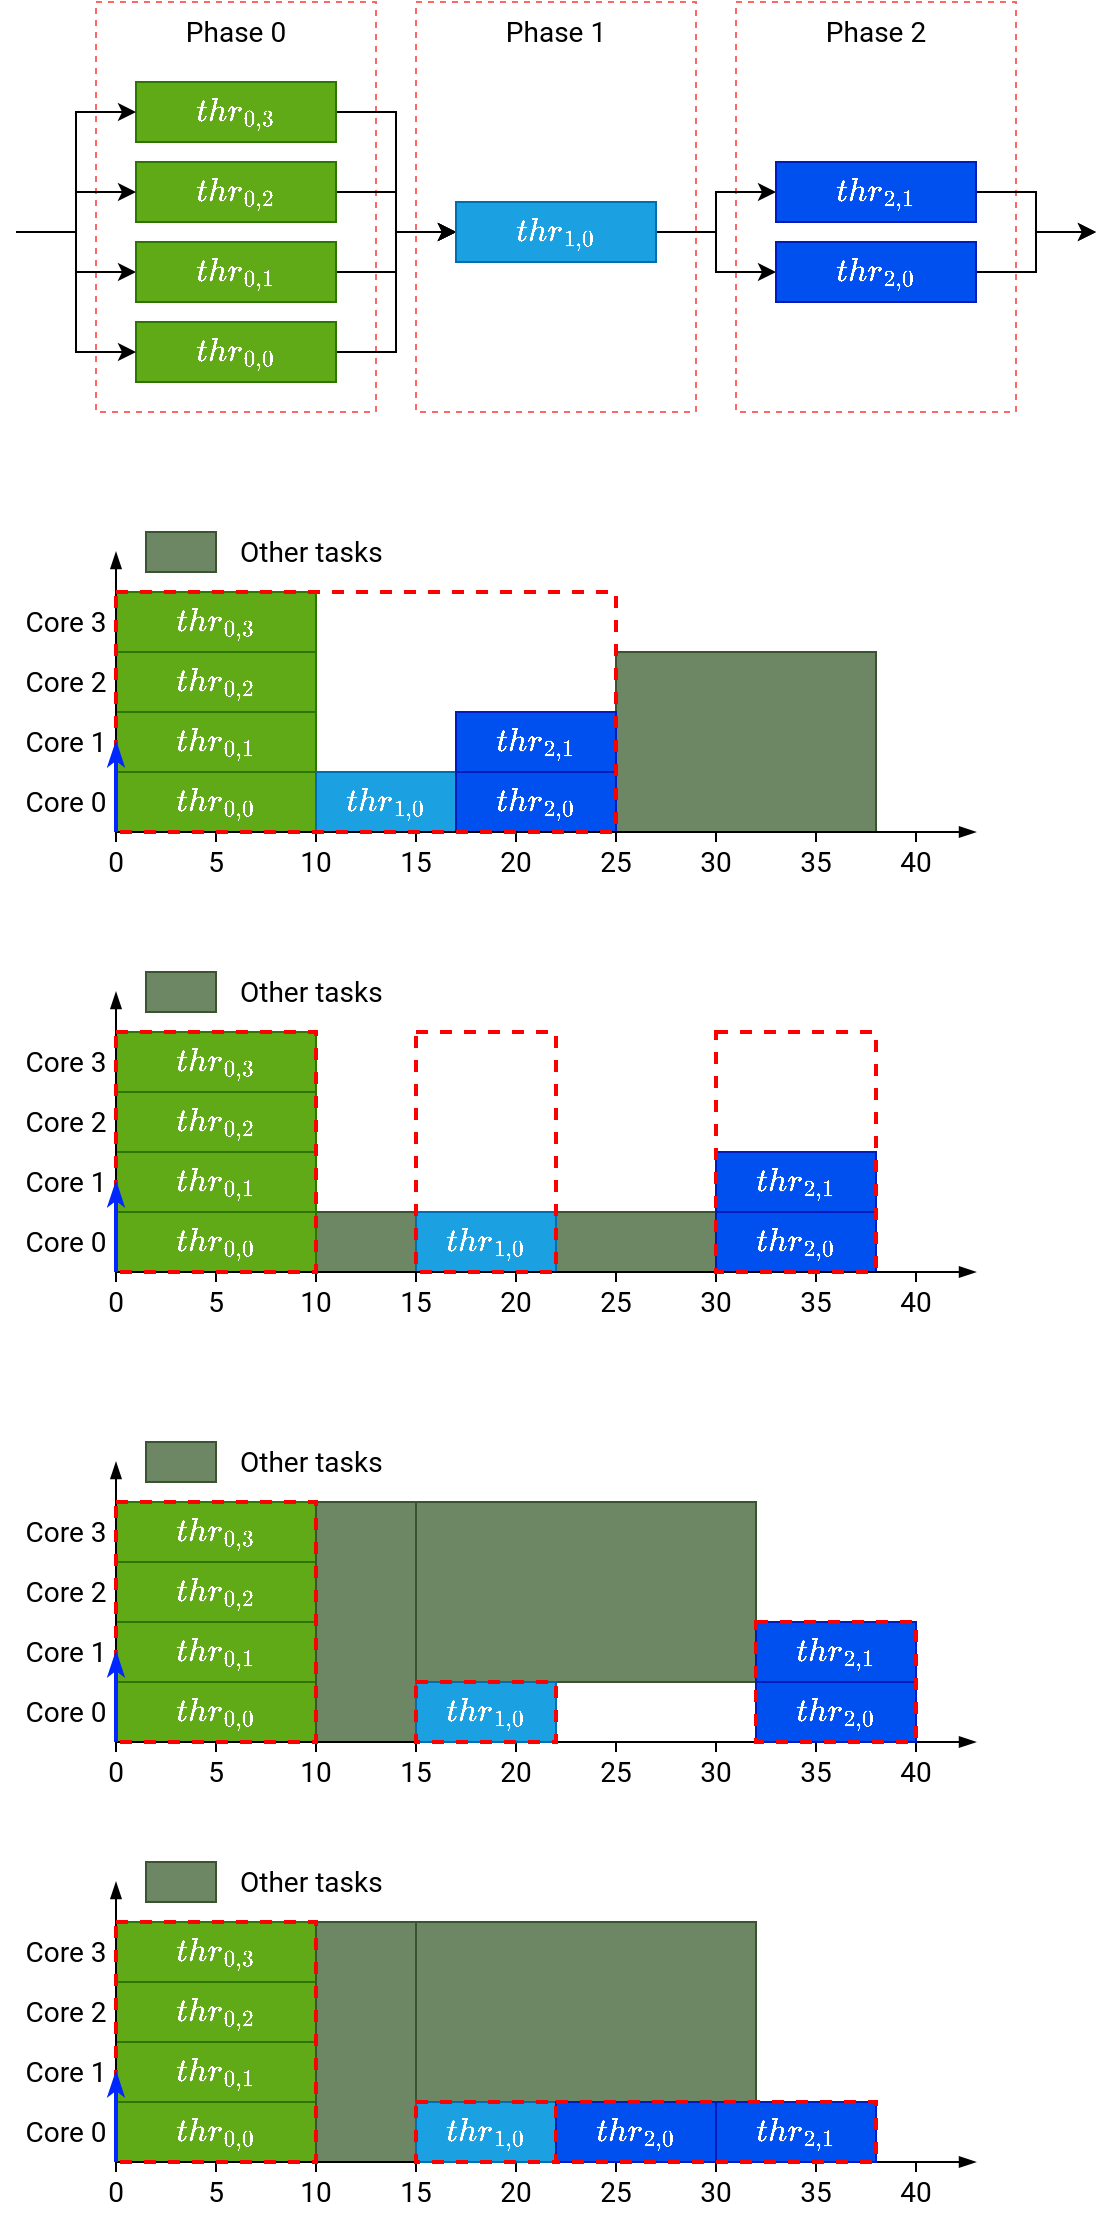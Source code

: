 <mxfile version="13.0.3" type="device"><diagram id="xW1HjvJvRXogK2bOHWA1" name="Page-1"><mxGraphModel dx="395" dy="228" grid="1" gridSize="5" guides="1" tooltips="1" connect="1" arrows="1" fold="1" page="1" pageScale="1" pageWidth="827" pageHeight="1169" math="1" shadow="0" extFonts="Roboto^https://fonts.googleapis.com/css?family=Roboto"><root><mxCell id="0"/><mxCell id="1" parent="0"/><mxCell id="4B5rlahe7iJ9P_du-b9j-12" value="&lt;span style=&quot;font-size: 14px&quot;&gt;$$thr_{0,3}$$&lt;/span&gt;" style="rounded=0;whiteSpace=wrap;html=1;align=center;fillColor=#60a917;strokeColor=#2D7600;fontColor=#ffffff;fontFamily=Roboto;" vertex="1" parent="1"><mxGeometry x="155" y="975" width="100" height="30" as="geometry"/></mxCell><mxCell id="4B5rlahe7iJ9P_du-b9j-13" value="&lt;span style=&quot;font-size: 14px&quot;&gt;$$thr_{0,2}$$&lt;/span&gt;" style="rounded=0;whiteSpace=wrap;html=1;align=center;fillColor=#60a917;strokeColor=#2D7600;fontColor=#ffffff;fontFamily=Roboto;" vertex="1" parent="1"><mxGeometry x="155" y="1005" width="100" height="30" as="geometry"/></mxCell><mxCell id="4B5rlahe7iJ9P_du-b9j-14" value="&lt;span style=&quot;font-size: 14px&quot;&gt;$$thr_{0,1}$$&lt;/span&gt;" style="rounded=0;whiteSpace=wrap;html=1;align=center;fillColor=#60a917;strokeColor=#2D7600;fontColor=#ffffff;fontFamily=Roboto;" vertex="1" parent="1"><mxGeometry x="155" y="1035" width="100" height="30" as="geometry"/></mxCell><mxCell id="4B5rlahe7iJ9P_du-b9j-15" value="&lt;span style=&quot;font-size: 14px&quot;&gt;$$thr_{0,0}$$&lt;/span&gt;" style="rounded=0;whiteSpace=wrap;html=1;align=center;fillColor=#60a917;strokeColor=#2D7600;fontColor=#ffffff;fontFamily=Roboto;" vertex="1" parent="1"><mxGeometry x="155" y="1065" width="100" height="30" as="geometry"/></mxCell><mxCell id="4B5rlahe7iJ9P_du-b9j-6" value="&lt;span style=&quot;font-size: 14px&quot;&gt;$$thr_{0,0}$$&lt;/span&gt;" style="rounded=0;whiteSpace=wrap;html=1;align=center;fillColor=#60a917;strokeColor=#2D7600;fontColor=#ffffff;fontFamily=Roboto;" vertex="1" parent="1"><mxGeometry x="155" y="855" width="100" height="30" as="geometry"/></mxCell><mxCell id="4B5rlahe7iJ9P_du-b9j-7" value="&lt;span style=&quot;font-size: 14px&quot;&gt;$$thr_{0,1}$$&lt;/span&gt;" style="rounded=0;whiteSpace=wrap;html=1;align=center;fillColor=#60a917;strokeColor=#2D7600;fontColor=#ffffff;fontFamily=Roboto;" vertex="1" parent="1"><mxGeometry x="155" y="825" width="100" height="30" as="geometry"/></mxCell><mxCell id="4B5rlahe7iJ9P_du-b9j-8" value="&lt;span style=&quot;font-size: 14px&quot;&gt;$$thr_{0,2}$$&lt;/span&gt;" style="rounded=0;whiteSpace=wrap;html=1;align=center;fillColor=#60a917;strokeColor=#2D7600;fontColor=#ffffff;fontFamily=Roboto;" vertex="1" parent="1"><mxGeometry x="155" y="795" width="100" height="30" as="geometry"/></mxCell><mxCell id="4B5rlahe7iJ9P_du-b9j-9" value="&lt;span style=&quot;font-size: 14px&quot;&gt;$$thr_{0,3}$$&lt;/span&gt;" style="rounded=0;whiteSpace=wrap;html=1;align=center;fillColor=#60a917;strokeColor=#2D7600;fontColor=#ffffff;fontFamily=Roboto;" vertex="1" parent="1"><mxGeometry x="155" y="765" width="100" height="30" as="geometry"/></mxCell><mxCell id="m0qqbwwtuwKl5_YdVci3-2" value="" style="rounded=0;whiteSpace=wrap;html=1;align=center;fillColor=#6d8764;strokeColor=#3A5431;fontColor=#ffffff;fontFamily=Roboto;" parent="1" vertex="1"><mxGeometry x="305" y="975" width="170" height="90" as="geometry"/></mxCell><mxCell id="m0qqbwwtuwKl5_YdVci3-1" value="" style="rounded=0;whiteSpace=wrap;html=1;align=center;fillColor=#6d8764;strokeColor=#3A5431;fontColor=#ffffff;fontFamily=Roboto;" parent="1" vertex="1"><mxGeometry x="255" y="975" width="50" height="120" as="geometry"/></mxCell><mxCell id="kMdJhStKraSXt04Y12Ft-99" value="" style="rounded=0;whiteSpace=wrap;html=1;align=center;fillColor=#6d8764;strokeColor=#3A5431;fontColor=#ffffff;fontFamily=Roboto;" parent="1" vertex="1"><mxGeometry x="305" y="765" width="170" height="90" as="geometry"/></mxCell><mxCell id="kMdJhStKraSXt04Y12Ft-93" value="" style="rounded=0;whiteSpace=wrap;html=1;align=center;fillColor=#6d8764;strokeColor=#3A5431;fontColor=#ffffff;fontFamily=Roboto;" parent="1" vertex="1"><mxGeometry x="405" y="340" width="130" height="90" as="geometry"/></mxCell><mxCell id="7jsa1MZPSzjT0Qlmyjnx-44" value="" style="rounded=0;whiteSpace=wrap;html=1;align=center;fillColor=#6d8764;strokeColor=#3A5431;fontColor=#ffffff;fontFamily=Roboto;" parent="1" vertex="1"><mxGeometry x="255" y="620" width="50" height="30" as="geometry"/></mxCell><mxCell id="7jsa1MZPSzjT0Qlmyjnx-51" value="" style="rounded=0;whiteSpace=wrap;html=1;align=center;fillColor=#6d8764;strokeColor=#3A5431;fontColor=#ffffff;fontFamily=Roboto;" parent="1" vertex="1"><mxGeometry x="375" y="620" width="80" height="30" as="geometry"/></mxCell><mxCell id="7jsa1MZPSzjT0Qlmyjnx-36" value="&lt;span style=&quot;font-size: 14px&quot;&gt;$$thr_{0,2}$$&lt;/span&gt;" style="rounded=0;whiteSpace=wrap;html=1;align=center;fillColor=#60a917;strokeColor=#2D7600;fontColor=#ffffff;fontFamily=Roboto;" parent="1" vertex="1"><mxGeometry x="155" y="560" width="100" height="30" as="geometry"/></mxCell><mxCell id="7jsa1MZPSzjT0Qlmyjnx-37" value="&lt;span style=&quot;font-size: 14px&quot;&gt;$$thr_{0,3}$$&lt;/span&gt;" style="rounded=0;whiteSpace=wrap;html=1;align=center;fillColor=#60a917;strokeColor=#2D7600;fontColor=#ffffff;fontFamily=Roboto;" parent="1" vertex="1"><mxGeometry x="155" y="530" width="100" height="30" as="geometry"/></mxCell><mxCell id="7jsa1MZPSzjT0Qlmyjnx-35" value="" style="rounded=0;whiteSpace=wrap;html=1;fontColor=#FFFFFF;fillColor=none;dashed=1;strokeColor=#FF6666;fontFamily=Roboto;" parent="1" vertex="1"><mxGeometry x="465" y="15" width="140" height="205" as="geometry"/></mxCell><mxCell id="7jsa1MZPSzjT0Qlmyjnx-34" value="" style="rounded=0;whiteSpace=wrap;html=1;fontColor=#FFFFFF;fillColor=none;dashed=1;strokeColor=#FF6666;fontFamily=Roboto;" parent="1" vertex="1"><mxGeometry x="305" y="15" width="140" height="205" as="geometry"/></mxCell><mxCell id="7jsa1MZPSzjT0Qlmyjnx-33" value="" style="rounded=0;whiteSpace=wrap;html=1;fontColor=#FFFFFF;fillColor=none;dashed=1;strokeColor=#FF6666;fontFamily=Roboto;" parent="1" vertex="1"><mxGeometry x="145" y="15" width="140" height="205" as="geometry"/></mxCell><mxCell id="H2lRXq-8TjMZ1R84Y-Bk-118" value="&lt;span style=&quot;font-size: 14px&quot;&gt;$$thr_{0,1}$$&lt;/span&gt;" style="rounded=0;whiteSpace=wrap;html=1;align=center;fillColor=#60a917;strokeColor=#2D7600;fontColor=#ffffff;fontFamily=Roboto;" parent="1" vertex="1"><mxGeometry x="155" y="590" width="100" height="30" as="geometry"/></mxCell><mxCell id="H2lRXq-8TjMZ1R84Y-Bk-121" value="&lt;span style=&quot;font-size: 14px&quot;&gt;$$thr_{0,0}$$&lt;/span&gt;" style="rounded=0;whiteSpace=wrap;html=1;align=center;fillColor=#60a917;strokeColor=#2D7600;fontColor=#ffffff;fontFamily=Roboto;" parent="1" vertex="1"><mxGeometry x="155" y="620" width="100" height="30" as="geometry"/></mxCell><mxCell id="H2lRXq-8TjMZ1R84Y-Bk-123" value="" style="endArrow=blockThin;html=1;strokeColor=#000000;endFill=1;exitX=0.5;exitY=0;exitDx=0;exitDy=0;fontFamily=Roboto;" parent="1" source="H2lRXq-8TjMZ1R84Y-Bk-124" edge="1"><mxGeometry width="50" height="50" relative="1" as="geometry"><mxPoint x="155" y="620" as="sourcePoint"/><mxPoint x="155" y="510" as="targetPoint"/></mxGeometry></mxCell><mxCell id="H2lRXq-8TjMZ1R84Y-Bk-124" value="&lt;div style=&quot;font-size: 14px;&quot;&gt;0&lt;/div&gt;" style="text;html=1;strokeColor=none;fillColor=none;align=center;verticalAlign=middle;whiteSpace=wrap;rounded=0;fontSize=14;fontFamily=Roboto;" parent="1" vertex="1"><mxGeometry x="145" y="655" width="20" height="20" as="geometry"/></mxCell><mxCell id="H2lRXq-8TjMZ1R84Y-Bk-125" value="5" style="text;html=1;strokeColor=none;fillColor=none;align=center;verticalAlign=middle;whiteSpace=wrap;rounded=0;fontSize=14;fontFamily=Roboto;" parent="1" vertex="1"><mxGeometry x="195" y="655" width="20" height="20" as="geometry"/></mxCell><mxCell id="H2lRXq-8TjMZ1R84Y-Bk-126" value="10" style="text;html=1;strokeColor=none;fillColor=none;align=center;verticalAlign=middle;whiteSpace=wrap;rounded=0;fontSize=14;fontFamily=Roboto;" parent="1" vertex="1"><mxGeometry x="245" y="655" width="20" height="20" as="geometry"/></mxCell><mxCell id="H2lRXq-8TjMZ1R84Y-Bk-127" value="15" style="text;html=1;strokeColor=none;fillColor=none;align=center;verticalAlign=middle;whiteSpace=wrap;rounded=0;fontSize=14;fontFamily=Roboto;" parent="1" vertex="1"><mxGeometry x="295" y="655" width="20" height="20" as="geometry"/></mxCell><mxCell id="H2lRXq-8TjMZ1R84Y-Bk-128" value="20" style="text;html=1;strokeColor=none;fillColor=none;align=center;verticalAlign=middle;whiteSpace=wrap;rounded=0;fontSize=14;fontFamily=Roboto;" parent="1" vertex="1"><mxGeometry x="345" y="655" width="20" height="20" as="geometry"/></mxCell><mxCell id="H2lRXq-8TjMZ1R84Y-Bk-130" value="Core 0" style="text;html=1;strokeColor=none;fillColor=none;align=center;verticalAlign=middle;whiteSpace=wrap;rounded=0;fontSize=14;fontColor=#000000;fontFamily=Roboto;" parent="1" vertex="1"><mxGeometry x="105" y="625" width="50" height="20" as="geometry"/></mxCell><mxCell id="H2lRXq-8TjMZ1R84Y-Bk-131" value="Core 1" style="text;html=1;strokeColor=none;fillColor=none;align=center;verticalAlign=middle;whiteSpace=wrap;rounded=0;fontSize=14;fontColor=#000000;fontFamily=Roboto;" parent="1" vertex="1"><mxGeometry x="105" y="595" width="50" height="20" as="geometry"/></mxCell><mxCell id="H2lRXq-8TjMZ1R84Y-Bk-134" value="" style="endArrow=none;html=1;fontFamily=Roboto;" parent="1" source="H2lRXq-8TjMZ1R84Y-Bk-135" edge="1"><mxGeometry width="50" height="50" relative="1" as="geometry"><mxPoint x="405" y="680" as="sourcePoint"/><mxPoint x="405" y="650" as="targetPoint"/></mxGeometry></mxCell><mxCell id="H2lRXq-8TjMZ1R84Y-Bk-135" value="25" style="text;html=1;strokeColor=none;fillColor=none;align=center;verticalAlign=middle;whiteSpace=wrap;rounded=0;fontSize=14;fontFamily=Roboto;" parent="1" vertex="1"><mxGeometry x="395" y="655" width="20" height="20" as="geometry"/></mxCell><mxCell id="H2lRXq-8TjMZ1R84Y-Bk-136" value="" style="endArrow=none;html=1;exitX=0.5;exitY=0;exitDx=0;exitDy=0;fontFamily=Roboto;" parent="1" source="H2lRXq-8TjMZ1R84Y-Bk-135" edge="1"><mxGeometry width="50" height="50" relative="1" as="geometry"><mxPoint x="405" y="680" as="sourcePoint"/><mxPoint x="405" y="650" as="targetPoint"/></mxGeometry></mxCell><mxCell id="H2lRXq-8TjMZ1R84Y-Bk-137" value="" style="endArrow=none;html=1;exitX=0.5;exitY=0;exitDx=0;exitDy=0;fontFamily=Roboto;" parent="1" source="H2lRXq-8TjMZ1R84Y-Bk-128" edge="1"><mxGeometry width="50" height="50" relative="1" as="geometry"><mxPoint x="410" y="660" as="sourcePoint"/><mxPoint x="355" y="650" as="targetPoint"/></mxGeometry></mxCell><mxCell id="H2lRXq-8TjMZ1R84Y-Bk-138" value="" style="endArrow=none;html=1;exitX=0.5;exitY=0;exitDx=0;exitDy=0;fontFamily=Roboto;" parent="1" source="H2lRXq-8TjMZ1R84Y-Bk-127" edge="1"><mxGeometry width="50" height="50" relative="1" as="geometry"><mxPoint x="415" y="665" as="sourcePoint"/><mxPoint x="305.0" y="650" as="targetPoint"/></mxGeometry></mxCell><mxCell id="H2lRXq-8TjMZ1R84Y-Bk-139" value="" style="endArrow=none;html=1;exitX=0.5;exitY=0;exitDx=0;exitDy=0;fontFamily=Roboto;" parent="1" source="H2lRXq-8TjMZ1R84Y-Bk-126" edge="1"><mxGeometry width="50" height="50" relative="1" as="geometry"><mxPoint x="310" y="660" as="sourcePoint"/><mxPoint x="255" y="650" as="targetPoint"/></mxGeometry></mxCell><mxCell id="H2lRXq-8TjMZ1R84Y-Bk-140" value="" style="endArrow=none;html=1;exitX=0.5;exitY=0;exitDx=0;exitDy=0;fontFamily=Roboto;" parent="1" source="H2lRXq-8TjMZ1R84Y-Bk-125" edge="1"><mxGeometry width="50" height="50" relative="1" as="geometry"><mxPoint x="315" y="665" as="sourcePoint"/><mxPoint x="205" y="650" as="targetPoint"/></mxGeometry></mxCell><mxCell id="H2lRXq-8TjMZ1R84Y-Bk-149" value="" style="endArrow=none;html=1;fontFamily=Roboto;" parent="1" source="H2lRXq-8TjMZ1R84Y-Bk-150" edge="1"><mxGeometry width="50" height="50" relative="1" as="geometry"><mxPoint x="455" y="680" as="sourcePoint"/><mxPoint x="455" y="650" as="targetPoint"/></mxGeometry></mxCell><mxCell id="H2lRXq-8TjMZ1R84Y-Bk-150" value="30" style="text;html=1;strokeColor=none;fillColor=none;align=center;verticalAlign=middle;whiteSpace=wrap;rounded=0;fontSize=14;fontFamily=Roboto;" parent="1" vertex="1"><mxGeometry x="445" y="655" width="20" height="20" as="geometry"/></mxCell><mxCell id="qFGKZNAYmPmx-F1GtHhx-10" value="" style="rounded=0;whiteSpace=wrap;html=1;align=center;fillColor=#6d8764;strokeColor=#3A5431;fontColor=#ffffff;fontFamily=Roboto;" parent="1" vertex="1"><mxGeometry x="170" y="500" width="35" height="20" as="geometry"/></mxCell><mxCell id="qFGKZNAYmPmx-F1GtHhx-11" value="Other tasks" style="text;html=1;strokeColor=none;fillColor=none;align=left;verticalAlign=middle;whiteSpace=wrap;rounded=0;fontSize=14;fontColor=#000000;fontFamily=Roboto;" parent="1" vertex="1"><mxGeometry x="215" y="500" width="80" height="20" as="geometry"/></mxCell><mxCell id="7jsa1MZPSzjT0Qlmyjnx-11" style="edgeStyle=orthogonalEdgeStyle;rounded=0;orthogonalLoop=1;jettySize=auto;html=1;exitX=1;exitY=0.5;exitDx=0;exitDy=0;entryX=0;entryY=0.5;entryDx=0;entryDy=0;fontFamily=Roboto;" parent="1" source="7jsa1MZPSzjT0Qlmyjnx-1" target="7jsa1MZPSzjT0Qlmyjnx-5" edge="1"><mxGeometry relative="1" as="geometry"/></mxCell><mxCell id="7jsa1MZPSzjT0Qlmyjnx-1" value="&lt;span style=&quot;font-size: 14px&quot;&gt;$$thr_{0,3}$$&lt;/span&gt;" style="rounded=0;whiteSpace=wrap;html=1;align=center;fillColor=#60a917;strokeColor=#2D7600;fontColor=#ffffff;fontFamily=Roboto;" parent="1" vertex="1"><mxGeometry x="165" y="55" width="100" height="30" as="geometry"/></mxCell><mxCell id="7jsa1MZPSzjT0Qlmyjnx-8" style="edgeStyle=orthogonalEdgeStyle;rounded=0;orthogonalLoop=1;jettySize=auto;html=1;exitX=1;exitY=0.5;exitDx=0;exitDy=0;fontFamily=Roboto;" parent="1" source="7jsa1MZPSzjT0Qlmyjnx-2" target="7jsa1MZPSzjT0Qlmyjnx-5" edge="1"><mxGeometry relative="1" as="geometry"/></mxCell><mxCell id="7jsa1MZPSzjT0Qlmyjnx-2" value="&lt;span style=&quot;font-size: 14px&quot;&gt;$$thr_{0,2}$$&lt;/span&gt;" style="rounded=0;whiteSpace=wrap;html=1;align=center;fillColor=#60a917;strokeColor=#2D7600;fontColor=#ffffff;fontFamily=Roboto;" parent="1" vertex="1"><mxGeometry x="165" y="95" width="100" height="30" as="geometry"/></mxCell><mxCell id="7jsa1MZPSzjT0Qlmyjnx-9" style="edgeStyle=orthogonalEdgeStyle;rounded=0;orthogonalLoop=1;jettySize=auto;html=1;exitX=1;exitY=0.5;exitDx=0;exitDy=0;entryX=0;entryY=0.5;entryDx=0;entryDy=0;fontFamily=Roboto;" parent="1" source="7jsa1MZPSzjT0Qlmyjnx-3" target="7jsa1MZPSzjT0Qlmyjnx-5" edge="1"><mxGeometry relative="1" as="geometry"/></mxCell><mxCell id="7jsa1MZPSzjT0Qlmyjnx-17" style="edgeStyle=orthogonalEdgeStyle;rounded=0;orthogonalLoop=1;jettySize=auto;html=1;exitX=0;exitY=0.5;exitDx=0;exitDy=0;startArrow=classic;startFill=1;endArrow=none;endFill=0;fontFamily=Roboto;" parent="1" source="7jsa1MZPSzjT0Qlmyjnx-3" edge="1"><mxGeometry relative="1" as="geometry"><mxPoint x="105" y="130" as="targetPoint"/><Array as="points"><mxPoint x="135" y="150"/><mxPoint x="135" y="130"/></Array></mxGeometry></mxCell><mxCell id="7jsa1MZPSzjT0Qlmyjnx-3" value="&lt;span style=&quot;font-size: 14px&quot;&gt;$$thr_{0,1}$$&lt;/span&gt;" style="rounded=0;whiteSpace=wrap;html=1;align=center;fillColor=#60a917;strokeColor=#2D7600;fontColor=#ffffff;fontFamily=Roboto;" parent="1" vertex="1"><mxGeometry x="165" y="135" width="100" height="30" as="geometry"/></mxCell><mxCell id="7jsa1MZPSzjT0Qlmyjnx-10" style="edgeStyle=orthogonalEdgeStyle;rounded=0;orthogonalLoop=1;jettySize=auto;html=1;exitX=1;exitY=0.5;exitDx=0;exitDy=0;entryX=0;entryY=0.5;entryDx=0;entryDy=0;fontFamily=Roboto;" parent="1" source="7jsa1MZPSzjT0Qlmyjnx-4" target="7jsa1MZPSzjT0Qlmyjnx-5" edge="1"><mxGeometry relative="1" as="geometry"/></mxCell><mxCell id="7jsa1MZPSzjT0Qlmyjnx-4" value="&lt;span style=&quot;font-size: 14px&quot;&gt;$$thr_{0,0}$$&lt;/span&gt;" style="rounded=0;whiteSpace=wrap;html=1;align=center;fillColor=#60a917;strokeColor=#2D7600;fontColor=#ffffff;fontFamily=Roboto;" parent="1" vertex="1"><mxGeometry x="165" y="175" width="100" height="30" as="geometry"/></mxCell><mxCell id="7jsa1MZPSzjT0Qlmyjnx-12" style="edgeStyle=orthogonalEdgeStyle;rounded=0;orthogonalLoop=1;jettySize=auto;html=1;exitX=1;exitY=0.5;exitDx=0;exitDy=0;fontFamily=Roboto;" parent="1" source="7jsa1MZPSzjT0Qlmyjnx-5" target="7jsa1MZPSzjT0Qlmyjnx-6" edge="1"><mxGeometry relative="1" as="geometry"/></mxCell><mxCell id="7jsa1MZPSzjT0Qlmyjnx-13" style="edgeStyle=orthogonalEdgeStyle;rounded=0;orthogonalLoop=1;jettySize=auto;html=1;exitX=1;exitY=0.5;exitDx=0;exitDy=0;fontFamily=Roboto;" parent="1" source="7jsa1MZPSzjT0Qlmyjnx-5" target="7jsa1MZPSzjT0Qlmyjnx-7" edge="1"><mxGeometry relative="1" as="geometry"/></mxCell><mxCell id="7jsa1MZPSzjT0Qlmyjnx-5" value="&lt;span style=&quot;font-size: 14px&quot;&gt;$$thr_{1,0}$$&lt;/span&gt;" style="rounded=0;whiteSpace=wrap;html=1;align=center;fillColor=#1ba1e2;strokeColor=#006EAF;fontColor=#ffffff;fontFamily=Roboto;" parent="1" vertex="1"><mxGeometry x="325" y="115" width="100" height="30" as="geometry"/></mxCell><mxCell id="7jsa1MZPSzjT0Qlmyjnx-14" style="edgeStyle=orthogonalEdgeStyle;rounded=0;orthogonalLoop=1;jettySize=auto;html=1;exitX=1;exitY=0.5;exitDx=0;exitDy=0;fontFamily=Roboto;" parent="1" source="7jsa1MZPSzjT0Qlmyjnx-6" edge="1"><mxGeometry relative="1" as="geometry"><mxPoint x="645" y="130" as="targetPoint"/><Array as="points"><mxPoint x="615" y="110"/><mxPoint x="615" y="130"/></Array></mxGeometry></mxCell><mxCell id="7jsa1MZPSzjT0Qlmyjnx-6" value="&lt;span style=&quot;font-size: 14px&quot;&gt;$$thr_{2,1}$$&lt;/span&gt;" style="rounded=0;whiteSpace=wrap;html=1;align=center;fillColor=#0050ef;strokeColor=#001DBC;fontColor=#ffffff;fontFamily=Roboto;" parent="1" vertex="1"><mxGeometry x="485" y="95" width="100" height="30" as="geometry"/></mxCell><mxCell id="7jsa1MZPSzjT0Qlmyjnx-16" style="edgeStyle=orthogonalEdgeStyle;rounded=0;orthogonalLoop=1;jettySize=auto;html=1;exitX=1;exitY=0.5;exitDx=0;exitDy=0;fontFamily=Roboto;" parent="1" source="7jsa1MZPSzjT0Qlmyjnx-7" edge="1"><mxGeometry relative="1" as="geometry"><mxPoint x="645" y="130" as="targetPoint"/><Array as="points"><mxPoint x="615" y="150"/><mxPoint x="615" y="130"/></Array></mxGeometry></mxCell><mxCell id="7jsa1MZPSzjT0Qlmyjnx-7" value="&lt;span style=&quot;font-size: 14px&quot;&gt;$$thr_{2,0}$$&lt;/span&gt;" style="rounded=0;whiteSpace=wrap;html=1;align=center;fillColor=#0050ef;strokeColor=#001DBC;fontColor=#ffffff;fontFamily=Roboto;" parent="1" vertex="1"><mxGeometry x="485" y="135" width="100" height="30" as="geometry"/></mxCell><mxCell id="7jsa1MZPSzjT0Qlmyjnx-18" style="edgeStyle=orthogonalEdgeStyle;rounded=0;orthogonalLoop=1;jettySize=auto;html=1;exitX=0;exitY=0.5;exitDx=0;exitDy=0;startArrow=classic;startFill=1;endArrow=none;endFill=0;fontFamily=Roboto;" parent="1" edge="1"><mxGeometry relative="1" as="geometry"><mxPoint x="105" y="130" as="targetPoint"/><mxPoint x="165" y="190" as="sourcePoint"/><Array as="points"><mxPoint x="135" y="190"/><mxPoint x="135" y="130"/></Array></mxGeometry></mxCell><mxCell id="7jsa1MZPSzjT0Qlmyjnx-19" style="edgeStyle=orthogonalEdgeStyle;rounded=0;orthogonalLoop=1;jettySize=auto;html=1;exitX=0;exitY=0.5;exitDx=0;exitDy=0;startArrow=classic;startFill=1;endArrow=none;endFill=0;fontFamily=Roboto;" parent="1" edge="1"><mxGeometry relative="1" as="geometry"><mxPoint x="105" y="130" as="targetPoint"/><mxPoint x="165" y="110" as="sourcePoint"/><Array as="points"><mxPoint x="135" y="110"/><mxPoint x="135" y="130"/></Array></mxGeometry></mxCell><mxCell id="7jsa1MZPSzjT0Qlmyjnx-20" style="edgeStyle=orthogonalEdgeStyle;rounded=0;orthogonalLoop=1;jettySize=auto;html=1;exitX=0;exitY=0.5;exitDx=0;exitDy=0;startArrow=classic;startFill=1;endArrow=none;endFill=0;fontFamily=Roboto;" parent="1" edge="1"><mxGeometry relative="1" as="geometry"><mxPoint x="105" y="130" as="targetPoint"/><mxPoint x="165" y="70" as="sourcePoint"/><Array as="points"><mxPoint x="135" y="70"/><mxPoint x="135" y="130"/></Array></mxGeometry></mxCell><mxCell id="7jsa1MZPSzjT0Qlmyjnx-28" value="Phase 0" style="text;html=1;strokeColor=none;fillColor=none;align=center;verticalAlign=middle;whiteSpace=wrap;rounded=0;fontSize=14;fontColor=#000000;fontFamily=Roboto;" parent="1" vertex="1"><mxGeometry x="180" y="20" width="70" height="20" as="geometry"/></mxCell><mxCell id="7jsa1MZPSzjT0Qlmyjnx-30" value="Phase 1" style="text;html=1;strokeColor=none;fillColor=none;align=center;verticalAlign=middle;whiteSpace=wrap;rounded=0;fontSize=14;fontColor=#000000;fontFamily=Roboto;" parent="1" vertex="1"><mxGeometry x="340" y="20" width="70" height="20" as="geometry"/></mxCell><mxCell id="7jsa1MZPSzjT0Qlmyjnx-31" value="Phase 2" style="text;html=1;strokeColor=none;fillColor=none;align=center;verticalAlign=middle;whiteSpace=wrap;rounded=0;fontSize=14;fontColor=#000000;fontFamily=Roboto;" parent="1" vertex="1"><mxGeometry x="500" y="20" width="70" height="20" as="geometry"/></mxCell><mxCell id="7jsa1MZPSzjT0Qlmyjnx-38" value="Core 2" style="text;html=1;strokeColor=none;fillColor=none;align=center;verticalAlign=middle;whiteSpace=wrap;rounded=0;fontSize=14;fontColor=#000000;fontFamily=Roboto;" parent="1" vertex="1"><mxGeometry x="105" y="565" width="50" height="20" as="geometry"/></mxCell><mxCell id="7jsa1MZPSzjT0Qlmyjnx-39" value="Core 3" style="text;html=1;strokeColor=none;fillColor=none;align=center;verticalAlign=middle;whiteSpace=wrap;rounded=0;fontSize=14;fontColor=#000000;fontFamily=Roboto;" parent="1" vertex="1"><mxGeometry x="105" y="535" width="50" height="20" as="geometry"/></mxCell><mxCell id="7jsa1MZPSzjT0Qlmyjnx-45" value="&lt;span style=&quot;white-space: normal ; font-size: 14px&quot;&gt;$$thr_{1,0}$$&lt;/span&gt;" style="rounded=0;whiteSpace=wrap;html=1;align=center;fillColor=#1ba1e2;strokeColor=#006EAF;fontColor=#ffffff;fontFamily=Roboto;" parent="1" vertex="1"><mxGeometry x="305" y="620" width="70" height="30" as="geometry"/></mxCell><mxCell id="7jsa1MZPSzjT0Qlmyjnx-52" value="&lt;span style=&quot;white-space: normal ; font-size: 14px&quot;&gt;$$thr_{2,1}$$&lt;/span&gt;" style="rounded=0;whiteSpace=wrap;html=1;align=center;fillColor=#0050ef;strokeColor=#001DBC;fontColor=#ffffff;fontFamily=Roboto;" parent="1" vertex="1"><mxGeometry x="455" y="590" width="80" height="30" as="geometry"/></mxCell><mxCell id="7jsa1MZPSzjT0Qlmyjnx-53" value="&lt;span style=&quot;white-space: normal ; font-size: 14px&quot;&gt;$$thr_{2,0}$$&lt;/span&gt;" style="rounded=0;whiteSpace=wrap;html=1;align=center;fillColor=#0050ef;strokeColor=#001DBC;fontColor=#ffffff;fontFamily=Roboto;" parent="1" vertex="1"><mxGeometry x="455" y="620" width="80" height="30" as="geometry"/></mxCell><mxCell id="H2lRXq-8TjMZ1R84Y-Bk-122" value="" style="endArrow=blockThin;html=1;endFill=1;fontFamily=Roboto;" parent="1" edge="1"><mxGeometry width="50" height="50" relative="1" as="geometry"><mxPoint x="155" y="650" as="sourcePoint"/><mxPoint x="585" y="650" as="targetPoint"/></mxGeometry></mxCell><mxCell id="7jsa1MZPSzjT0Qlmyjnx-47" value="" style="rounded=0;whiteSpace=wrap;html=1;fontColor=#FFFFFF;fillColor=none;dashed=1;strokeColor=#FF0000;strokeWidth=2;fontFamily=Roboto;" parent="1" vertex="1"><mxGeometry x="155" y="530" width="100" height="120" as="geometry"/></mxCell><mxCell id="H2lRXq-8TjMZ1R84Y-Bk-129" value="" style="endArrow=classicThin;html=1;strokeColor=#0027FF;fillColor=#0050ef;endFill=1;strokeWidth=2;fontFamily=Roboto;" parent="1" edge="1"><mxGeometry width="50" height="50" relative="1" as="geometry"><mxPoint x="155" y="650" as="sourcePoint"/><mxPoint x="155" y="605" as="targetPoint"/></mxGeometry></mxCell><mxCell id="7jsa1MZPSzjT0Qlmyjnx-60" value="" style="endArrow=none;html=1;fontFamily=Roboto;" parent="1" source="7jsa1MZPSzjT0Qlmyjnx-61" edge="1"><mxGeometry width="50" height="50" relative="1" as="geometry"><mxPoint x="505" y="680" as="sourcePoint"/><mxPoint x="505" y="650" as="targetPoint"/></mxGeometry></mxCell><mxCell id="7jsa1MZPSzjT0Qlmyjnx-61" value="35" style="text;html=1;strokeColor=none;fillColor=none;align=center;verticalAlign=middle;whiteSpace=wrap;rounded=0;fontSize=14;fontFamily=Roboto;" parent="1" vertex="1"><mxGeometry x="495" y="655" width="20" height="20" as="geometry"/></mxCell><mxCell id="7jsa1MZPSzjT0Qlmyjnx-62" value="" style="endArrow=none;html=1;fontFamily=Roboto;" parent="1" source="7jsa1MZPSzjT0Qlmyjnx-63" edge="1"><mxGeometry width="50" height="50" relative="1" as="geometry"><mxPoint x="555" y="680" as="sourcePoint"/><mxPoint x="555" y="650" as="targetPoint"/></mxGeometry></mxCell><mxCell id="7jsa1MZPSzjT0Qlmyjnx-63" value="40" style="text;html=1;strokeColor=none;fillColor=none;align=center;verticalAlign=middle;whiteSpace=wrap;rounded=0;fontSize=14;fontFamily=Roboto;" parent="1" vertex="1"><mxGeometry x="545" y="655" width="20" height="20" as="geometry"/></mxCell><mxCell id="7jsa1MZPSzjT0Qlmyjnx-64" value="" style="rounded=0;whiteSpace=wrap;html=1;align=center;fillColor=#6d8764;strokeColor=#3A5431;fontColor=#ffffff;fontFamily=Roboto;" parent="1" vertex="1"><mxGeometry x="255" y="765" width="50" height="120" as="geometry"/></mxCell><mxCell id="7jsa1MZPSzjT0Qlmyjnx-70" value="" style="endArrow=blockThin;html=1;strokeColor=#000000;endFill=1;exitX=0.5;exitY=0;exitDx=0;exitDy=0;fontFamily=Roboto;" parent="1" source="7jsa1MZPSzjT0Qlmyjnx-71" edge="1"><mxGeometry width="50" height="50" relative="1" as="geometry"><mxPoint x="155" y="855" as="sourcePoint"/><mxPoint x="155" y="745" as="targetPoint"/></mxGeometry></mxCell><mxCell id="7jsa1MZPSzjT0Qlmyjnx-71" value="&lt;div style=&quot;font-size: 14px;&quot;&gt;0&lt;/div&gt;" style="text;html=1;strokeColor=none;fillColor=none;align=center;verticalAlign=middle;whiteSpace=wrap;rounded=0;fontSize=14;fontFamily=Roboto;" parent="1" vertex="1"><mxGeometry x="145" y="890" width="20" height="20" as="geometry"/></mxCell><mxCell id="7jsa1MZPSzjT0Qlmyjnx-72" value="5" style="text;html=1;strokeColor=none;fillColor=none;align=center;verticalAlign=middle;whiteSpace=wrap;rounded=0;fontSize=14;fontFamily=Roboto;" parent="1" vertex="1"><mxGeometry x="195" y="890" width="20" height="20" as="geometry"/></mxCell><mxCell id="7jsa1MZPSzjT0Qlmyjnx-73" value="10" style="text;html=1;strokeColor=none;fillColor=none;align=center;verticalAlign=middle;whiteSpace=wrap;rounded=0;fontSize=14;fontFamily=Roboto;" parent="1" vertex="1"><mxGeometry x="245" y="890" width="20" height="20" as="geometry"/></mxCell><mxCell id="7jsa1MZPSzjT0Qlmyjnx-74" value="15" style="text;html=1;strokeColor=none;fillColor=none;align=center;verticalAlign=middle;whiteSpace=wrap;rounded=0;fontSize=14;fontFamily=Roboto;" parent="1" vertex="1"><mxGeometry x="295" y="890" width="20" height="20" as="geometry"/></mxCell><mxCell id="7jsa1MZPSzjT0Qlmyjnx-75" value="20" style="text;html=1;strokeColor=none;fillColor=none;align=center;verticalAlign=middle;whiteSpace=wrap;rounded=0;fontSize=14;fontFamily=Roboto;" parent="1" vertex="1"><mxGeometry x="345" y="890" width="20" height="20" as="geometry"/></mxCell><mxCell id="7jsa1MZPSzjT0Qlmyjnx-76" value="Core 0" style="text;html=1;strokeColor=none;fillColor=none;align=center;verticalAlign=middle;whiteSpace=wrap;rounded=0;fontSize=14;fontColor=#000000;fontFamily=Roboto;" parent="1" vertex="1"><mxGeometry x="105" y="860" width="50" height="20" as="geometry"/></mxCell><mxCell id="7jsa1MZPSzjT0Qlmyjnx-77" value="Core 1" style="text;html=1;strokeColor=none;fillColor=none;align=center;verticalAlign=middle;whiteSpace=wrap;rounded=0;fontSize=14;fontColor=#000000;fontFamily=Roboto;" parent="1" vertex="1"><mxGeometry x="105" y="830" width="50" height="20" as="geometry"/></mxCell><mxCell id="7jsa1MZPSzjT0Qlmyjnx-78" value="" style="endArrow=none;html=1;fontFamily=Roboto;" parent="1" source="7jsa1MZPSzjT0Qlmyjnx-79" edge="1"><mxGeometry width="50" height="50" relative="1" as="geometry"><mxPoint x="405" y="915" as="sourcePoint"/><mxPoint x="405" y="885" as="targetPoint"/></mxGeometry></mxCell><mxCell id="7jsa1MZPSzjT0Qlmyjnx-79" value="25" style="text;html=1;strokeColor=none;fillColor=none;align=center;verticalAlign=middle;whiteSpace=wrap;rounded=0;fontSize=14;fontFamily=Roboto;" parent="1" vertex="1"><mxGeometry x="395" y="890" width="20" height="20" as="geometry"/></mxCell><mxCell id="7jsa1MZPSzjT0Qlmyjnx-80" value="" style="endArrow=none;html=1;exitX=0.5;exitY=0;exitDx=0;exitDy=0;fontFamily=Roboto;" parent="1" source="7jsa1MZPSzjT0Qlmyjnx-79" edge="1"><mxGeometry width="50" height="50" relative="1" as="geometry"><mxPoint x="405" y="915" as="sourcePoint"/><mxPoint x="405" y="885" as="targetPoint"/></mxGeometry></mxCell><mxCell id="7jsa1MZPSzjT0Qlmyjnx-81" value="" style="endArrow=none;html=1;exitX=0.5;exitY=0;exitDx=0;exitDy=0;fontFamily=Roboto;" parent="1" source="7jsa1MZPSzjT0Qlmyjnx-75" edge="1"><mxGeometry width="50" height="50" relative="1" as="geometry"><mxPoint x="410" y="895" as="sourcePoint"/><mxPoint x="355" y="885" as="targetPoint"/></mxGeometry></mxCell><mxCell id="7jsa1MZPSzjT0Qlmyjnx-82" value="" style="endArrow=none;html=1;exitX=0.5;exitY=0;exitDx=0;exitDy=0;fontFamily=Roboto;" parent="1" source="7jsa1MZPSzjT0Qlmyjnx-74" edge="1"><mxGeometry width="50" height="50" relative="1" as="geometry"><mxPoint x="415" y="900" as="sourcePoint"/><mxPoint x="305" y="885" as="targetPoint"/></mxGeometry></mxCell><mxCell id="7jsa1MZPSzjT0Qlmyjnx-83" value="" style="endArrow=none;html=1;exitX=0.5;exitY=0;exitDx=0;exitDy=0;fontFamily=Roboto;" parent="1" source="7jsa1MZPSzjT0Qlmyjnx-73" edge="1"><mxGeometry width="50" height="50" relative="1" as="geometry"><mxPoint x="310" y="895" as="sourcePoint"/><mxPoint x="255" y="885" as="targetPoint"/></mxGeometry></mxCell><mxCell id="7jsa1MZPSzjT0Qlmyjnx-84" value="" style="endArrow=none;html=1;exitX=0.5;exitY=0;exitDx=0;exitDy=0;fontFamily=Roboto;" parent="1" source="7jsa1MZPSzjT0Qlmyjnx-72" edge="1"><mxGeometry width="50" height="50" relative="1" as="geometry"><mxPoint x="315" y="900" as="sourcePoint"/><mxPoint x="205" y="885" as="targetPoint"/></mxGeometry></mxCell><mxCell id="7jsa1MZPSzjT0Qlmyjnx-85" value="" style="endArrow=none;html=1;fontFamily=Roboto;" parent="1" source="7jsa1MZPSzjT0Qlmyjnx-86" edge="1"><mxGeometry width="50" height="50" relative="1" as="geometry"><mxPoint x="455" y="915" as="sourcePoint"/><mxPoint x="455" y="885" as="targetPoint"/></mxGeometry></mxCell><mxCell id="7jsa1MZPSzjT0Qlmyjnx-86" value="30" style="text;html=1;strokeColor=none;fillColor=none;align=center;verticalAlign=middle;whiteSpace=wrap;rounded=0;fontSize=14;fontFamily=Roboto;" parent="1" vertex="1"><mxGeometry x="445" y="890" width="20" height="20" as="geometry"/></mxCell><mxCell id="7jsa1MZPSzjT0Qlmyjnx-87" value="" style="rounded=0;whiteSpace=wrap;html=1;align=center;fillColor=#6d8764;strokeColor=#3A5431;fontColor=#ffffff;fontFamily=Roboto;" parent="1" vertex="1"><mxGeometry x="170" y="735" width="35" height="20" as="geometry"/></mxCell><mxCell id="7jsa1MZPSzjT0Qlmyjnx-88" value="Other tasks" style="text;html=1;strokeColor=none;fillColor=none;align=left;verticalAlign=middle;whiteSpace=wrap;rounded=0;fontSize=14;fontColor=#000000;fontFamily=Roboto;" parent="1" vertex="1"><mxGeometry x="215" y="735" width="80" height="20" as="geometry"/></mxCell><mxCell id="7jsa1MZPSzjT0Qlmyjnx-89" value="Core 2" style="text;html=1;strokeColor=none;fillColor=none;align=center;verticalAlign=middle;whiteSpace=wrap;rounded=0;fontSize=14;fontColor=#000000;fontFamily=Roboto;" parent="1" vertex="1"><mxGeometry x="105" y="800" width="50" height="20" as="geometry"/></mxCell><mxCell id="7jsa1MZPSzjT0Qlmyjnx-90" value="Core 3" style="text;html=1;strokeColor=none;fillColor=none;align=center;verticalAlign=middle;whiteSpace=wrap;rounded=0;fontSize=14;fontColor=#000000;fontFamily=Roboto;" parent="1" vertex="1"><mxGeometry x="105" y="770" width="50" height="20" as="geometry"/></mxCell><mxCell id="7jsa1MZPSzjT0Qlmyjnx-101" value="" style="endArrow=blockThin;html=1;endFill=1;fontFamily=Roboto;" parent="1" edge="1"><mxGeometry width="50" height="50" relative="1" as="geometry"><mxPoint x="155" y="885" as="sourcePoint"/><mxPoint x="585" y="885" as="targetPoint"/></mxGeometry></mxCell><mxCell id="7jsa1MZPSzjT0Qlmyjnx-106" value="" style="endArrow=none;html=1;fontFamily=Roboto;" parent="1" source="7jsa1MZPSzjT0Qlmyjnx-107" edge="1"><mxGeometry width="50" height="50" relative="1" as="geometry"><mxPoint x="505" y="915" as="sourcePoint"/><mxPoint x="505" y="885" as="targetPoint"/></mxGeometry></mxCell><mxCell id="7jsa1MZPSzjT0Qlmyjnx-107" value="35" style="text;html=1;strokeColor=none;fillColor=none;align=center;verticalAlign=middle;whiteSpace=wrap;rounded=0;fontSize=14;fontFamily=Roboto;" parent="1" vertex="1"><mxGeometry x="495" y="890" width="20" height="20" as="geometry"/></mxCell><mxCell id="7jsa1MZPSzjT0Qlmyjnx-108" value="" style="endArrow=none;html=1;fontFamily=Roboto;" parent="1" source="7jsa1MZPSzjT0Qlmyjnx-109" edge="1"><mxGeometry width="50" height="50" relative="1" as="geometry"><mxPoint x="555" y="915" as="sourcePoint"/><mxPoint x="555" y="885" as="targetPoint"/></mxGeometry></mxCell><mxCell id="7jsa1MZPSzjT0Qlmyjnx-109" value="40" style="text;html=1;strokeColor=none;fillColor=none;align=center;verticalAlign=middle;whiteSpace=wrap;rounded=0;fontSize=14;fontFamily=Roboto;" parent="1" vertex="1"><mxGeometry x="545" y="890" width="20" height="20" as="geometry"/></mxCell><mxCell id="kMdJhStKraSXt04Y12Ft-49" value="&lt;span style=&quot;font-size: 14px&quot;&gt;$$thr_{0,2}$$&lt;/span&gt;" style="rounded=0;whiteSpace=wrap;html=1;align=center;fillColor=#60a917;strokeColor=#2D7600;fontColor=#ffffff;fontFamily=Roboto;" parent="1" vertex="1"><mxGeometry x="155" y="340" width="100" height="30" as="geometry"/></mxCell><mxCell id="kMdJhStKraSXt04Y12Ft-50" value="&lt;span style=&quot;font-size: 14px&quot;&gt;$$thr_{0,3}$$&lt;/span&gt;" style="rounded=0;whiteSpace=wrap;html=1;align=center;fillColor=#60a917;strokeColor=#2D7600;fontColor=#ffffff;fontFamily=Roboto;" parent="1" vertex="1"><mxGeometry x="155" y="310" width="100" height="30" as="geometry"/></mxCell><mxCell id="kMdJhStKraSXt04Y12Ft-51" value="&lt;span style=&quot;font-size: 14px&quot;&gt;$$thr_{0,1}$$&lt;/span&gt;" style="rounded=0;whiteSpace=wrap;html=1;align=center;fillColor=#60a917;strokeColor=#2D7600;fontColor=#ffffff;fontFamily=Roboto;" parent="1" vertex="1"><mxGeometry x="155" y="370" width="100" height="30" as="geometry"/></mxCell><mxCell id="kMdJhStKraSXt04Y12Ft-52" value="&lt;span style=&quot;font-size: 14px&quot;&gt;$$thr_{0,0}$$&lt;/span&gt;" style="rounded=0;whiteSpace=wrap;html=1;align=center;fillColor=#60a917;strokeColor=#2D7600;fontColor=#ffffff;fontFamily=Roboto;" parent="1" vertex="1"><mxGeometry x="155" y="400" width="100" height="30" as="geometry"/></mxCell><mxCell id="kMdJhStKraSXt04Y12Ft-53" value="" style="endArrow=blockThin;html=1;strokeColor=#000000;endFill=1;exitX=0.5;exitY=0;exitDx=0;exitDy=0;fontFamily=Roboto;" parent="1" source="kMdJhStKraSXt04Y12Ft-54" edge="1"><mxGeometry width="50" height="50" relative="1" as="geometry"><mxPoint x="155" y="400" as="sourcePoint"/><mxPoint x="155" y="290" as="targetPoint"/></mxGeometry></mxCell><mxCell id="kMdJhStKraSXt04Y12Ft-54" value="&lt;div style=&quot;font-size: 14px;&quot;&gt;0&lt;/div&gt;" style="text;html=1;strokeColor=none;fillColor=none;align=center;verticalAlign=middle;whiteSpace=wrap;rounded=0;fontSize=14;fontFamily=Roboto;" parent="1" vertex="1"><mxGeometry x="145" y="435" width="20" height="20" as="geometry"/></mxCell><mxCell id="kMdJhStKraSXt04Y12Ft-55" value="5" style="text;html=1;strokeColor=none;fillColor=none;align=center;verticalAlign=middle;whiteSpace=wrap;rounded=0;fontSize=14;fontFamily=Roboto;" parent="1" vertex="1"><mxGeometry x="195" y="435" width="20" height="20" as="geometry"/></mxCell><mxCell id="kMdJhStKraSXt04Y12Ft-56" value="10" style="text;html=1;strokeColor=none;fillColor=none;align=center;verticalAlign=middle;whiteSpace=wrap;rounded=0;fontSize=14;fontFamily=Roboto;" parent="1" vertex="1"><mxGeometry x="245" y="435" width="20" height="20" as="geometry"/></mxCell><mxCell id="kMdJhStKraSXt04Y12Ft-57" value="15" style="text;html=1;strokeColor=none;fillColor=none;align=center;verticalAlign=middle;whiteSpace=wrap;rounded=0;fontSize=14;fontFamily=Roboto;" parent="1" vertex="1"><mxGeometry x="295" y="435" width="20" height="20" as="geometry"/></mxCell><mxCell id="kMdJhStKraSXt04Y12Ft-58" value="20" style="text;html=1;strokeColor=none;fillColor=none;align=center;verticalAlign=middle;whiteSpace=wrap;rounded=0;fontSize=14;fontFamily=Roboto;" parent="1" vertex="1"><mxGeometry x="345" y="435" width="20" height="20" as="geometry"/></mxCell><mxCell id="kMdJhStKraSXt04Y12Ft-59" value="Core 0" style="text;html=1;strokeColor=none;fillColor=none;align=center;verticalAlign=middle;whiteSpace=wrap;rounded=0;fontSize=14;fontColor=#000000;fontFamily=Roboto;" parent="1" vertex="1"><mxGeometry x="105" y="405" width="50" height="20" as="geometry"/></mxCell><mxCell id="kMdJhStKraSXt04Y12Ft-60" value="Core 1" style="text;html=1;strokeColor=none;fillColor=none;align=center;verticalAlign=middle;whiteSpace=wrap;rounded=0;fontSize=14;fontColor=#000000;fontFamily=Roboto;" parent="1" vertex="1"><mxGeometry x="105" y="375" width="50" height="20" as="geometry"/></mxCell><mxCell id="kMdJhStKraSXt04Y12Ft-61" value="" style="endArrow=none;html=1;fontFamily=Roboto;" parent="1" source="kMdJhStKraSXt04Y12Ft-62" edge="1"><mxGeometry width="50" height="50" relative="1" as="geometry"><mxPoint x="405" y="460" as="sourcePoint"/><mxPoint x="405" y="430" as="targetPoint"/></mxGeometry></mxCell><mxCell id="kMdJhStKraSXt04Y12Ft-62" value="25" style="text;html=1;strokeColor=none;fillColor=none;align=center;verticalAlign=middle;whiteSpace=wrap;rounded=0;fontSize=14;fontFamily=Roboto;" parent="1" vertex="1"><mxGeometry x="395" y="435" width="20" height="20" as="geometry"/></mxCell><mxCell id="kMdJhStKraSXt04Y12Ft-63" value="" style="endArrow=none;html=1;exitX=0.5;exitY=0;exitDx=0;exitDy=0;fontFamily=Roboto;" parent="1" source="kMdJhStKraSXt04Y12Ft-62" edge="1"><mxGeometry width="50" height="50" relative="1" as="geometry"><mxPoint x="405" y="460" as="sourcePoint"/><mxPoint x="405" y="430" as="targetPoint"/></mxGeometry></mxCell><mxCell id="kMdJhStKraSXt04Y12Ft-64" value="" style="endArrow=none;html=1;exitX=0.5;exitY=0;exitDx=0;exitDy=0;fontFamily=Roboto;" parent="1" source="kMdJhStKraSXt04Y12Ft-58" edge="1"><mxGeometry width="50" height="50" relative="1" as="geometry"><mxPoint x="410" y="440" as="sourcePoint"/><mxPoint x="355" y="430" as="targetPoint"/></mxGeometry></mxCell><mxCell id="kMdJhStKraSXt04Y12Ft-65" value="" style="endArrow=none;html=1;exitX=0.5;exitY=0;exitDx=0;exitDy=0;fontFamily=Roboto;" parent="1" source="kMdJhStKraSXt04Y12Ft-57" edge="1"><mxGeometry width="50" height="50" relative="1" as="geometry"><mxPoint x="415" y="445" as="sourcePoint"/><mxPoint x="305" y="430" as="targetPoint"/></mxGeometry></mxCell><mxCell id="kMdJhStKraSXt04Y12Ft-66" value="" style="endArrow=none;html=1;exitX=0.5;exitY=0;exitDx=0;exitDy=0;fontFamily=Roboto;" parent="1" source="kMdJhStKraSXt04Y12Ft-56" edge="1"><mxGeometry width="50" height="50" relative="1" as="geometry"><mxPoint x="310" y="440" as="sourcePoint"/><mxPoint x="255" y="430" as="targetPoint"/></mxGeometry></mxCell><mxCell id="kMdJhStKraSXt04Y12Ft-67" value="" style="endArrow=none;html=1;exitX=0.5;exitY=0;exitDx=0;exitDy=0;fontFamily=Roboto;" parent="1" source="kMdJhStKraSXt04Y12Ft-55" edge="1"><mxGeometry width="50" height="50" relative="1" as="geometry"><mxPoint x="315" y="445" as="sourcePoint"/><mxPoint x="205" y="430" as="targetPoint"/></mxGeometry></mxCell><mxCell id="kMdJhStKraSXt04Y12Ft-68" value="" style="endArrow=none;html=1;fontFamily=Roboto;" parent="1" source="kMdJhStKraSXt04Y12Ft-69" edge="1"><mxGeometry width="50" height="50" relative="1" as="geometry"><mxPoint x="455" y="460" as="sourcePoint"/><mxPoint x="455" y="430" as="targetPoint"/></mxGeometry></mxCell><mxCell id="kMdJhStKraSXt04Y12Ft-69" value="30" style="text;html=1;strokeColor=none;fillColor=none;align=center;verticalAlign=middle;whiteSpace=wrap;rounded=0;fontSize=14;fontFamily=Roboto;" parent="1" vertex="1"><mxGeometry x="445" y="435" width="20" height="20" as="geometry"/></mxCell><mxCell id="kMdJhStKraSXt04Y12Ft-70" value="" style="rounded=0;whiteSpace=wrap;html=1;align=center;fillColor=#6d8764;strokeColor=#3A5431;fontColor=#ffffff;fontFamily=Roboto;" parent="1" vertex="1"><mxGeometry x="170" y="280" width="35" height="20" as="geometry"/></mxCell><mxCell id="kMdJhStKraSXt04Y12Ft-71" value="Other tasks" style="text;html=1;strokeColor=none;fillColor=none;align=left;verticalAlign=middle;whiteSpace=wrap;rounded=0;fontSize=14;fontColor=#000000;fontFamily=Roboto;" parent="1" vertex="1"><mxGeometry x="215" y="280" width="80" height="20" as="geometry"/></mxCell><mxCell id="kMdJhStKraSXt04Y12Ft-72" value="Core 2" style="text;html=1;strokeColor=none;fillColor=none;align=center;verticalAlign=middle;whiteSpace=wrap;rounded=0;fontSize=14;fontColor=#000000;fontFamily=Roboto;" parent="1" vertex="1"><mxGeometry x="105" y="345" width="50" height="20" as="geometry"/></mxCell><mxCell id="kMdJhStKraSXt04Y12Ft-73" value="Core 3" style="text;html=1;strokeColor=none;fillColor=none;align=center;verticalAlign=middle;whiteSpace=wrap;rounded=0;fontSize=14;fontColor=#000000;fontFamily=Roboto;" parent="1" vertex="1"><mxGeometry x="105" y="315" width="50" height="20" as="geometry"/></mxCell><mxCell id="kMdJhStKraSXt04Y12Ft-78" value="&lt;span style=&quot;font-size: 14px&quot;&gt;$$thr_{1,0}$$&lt;/span&gt;" style="rounded=0;whiteSpace=wrap;html=1;align=center;fillColor=#1ba1e2;strokeColor=#006EAF;fontColor=#ffffff;fontFamily=Roboto;" parent="1" vertex="1"><mxGeometry x="255" y="400" width="70" height="30" as="geometry"/></mxCell><mxCell id="kMdJhStKraSXt04Y12Ft-80" value="&lt;span style=&quot;font-size: 14px&quot;&gt;$$thr_{2,1}$$&lt;/span&gt;" style="rounded=0;whiteSpace=wrap;html=1;align=center;fillColor=#0050ef;strokeColor=#001DBC;fontColor=#ffffff;fontFamily=Roboto;" parent="1" vertex="1"><mxGeometry x="325" y="370" width="80" height="30" as="geometry"/></mxCell><mxCell id="kMdJhStKraSXt04Y12Ft-81" value="&lt;span style=&quot;white-space: normal ; font-size: 14px&quot;&gt;$$thr_{2,0}$$&lt;/span&gt;" style="rounded=0;whiteSpace=wrap;html=1;align=center;fillColor=#0050ef;strokeColor=#001DBC;fontColor=#ffffff;fontFamily=Roboto;" parent="1" vertex="1"><mxGeometry x="325" y="400" width="80" height="30" as="geometry"/></mxCell><mxCell id="kMdJhStKraSXt04Y12Ft-84" value="" style="endArrow=blockThin;html=1;endFill=1;fontFamily=Roboto;" parent="1" edge="1"><mxGeometry width="50" height="50" relative="1" as="geometry"><mxPoint x="155" y="430" as="sourcePoint"/><mxPoint x="585" y="430" as="targetPoint"/></mxGeometry></mxCell><mxCell id="kMdJhStKraSXt04Y12Ft-89" value="" style="endArrow=none;html=1;fontFamily=Roboto;" parent="1" source="kMdJhStKraSXt04Y12Ft-90" edge="1"><mxGeometry width="50" height="50" relative="1" as="geometry"><mxPoint x="505" y="460" as="sourcePoint"/><mxPoint x="505" y="430" as="targetPoint"/></mxGeometry></mxCell><mxCell id="kMdJhStKraSXt04Y12Ft-90" value="35" style="text;html=1;strokeColor=none;fillColor=none;align=center;verticalAlign=middle;whiteSpace=wrap;rounded=0;fontSize=14;fontFamily=Roboto;" parent="1" vertex="1"><mxGeometry x="495" y="435" width="20" height="20" as="geometry"/></mxCell><mxCell id="kMdJhStKraSXt04Y12Ft-91" value="" style="endArrow=none;html=1;fontFamily=Roboto;" parent="1" source="kMdJhStKraSXt04Y12Ft-92" edge="1"><mxGeometry width="50" height="50" relative="1" as="geometry"><mxPoint x="555" y="460" as="sourcePoint"/><mxPoint x="555" y="430" as="targetPoint"/></mxGeometry></mxCell><mxCell id="kMdJhStKraSXt04Y12Ft-92" value="40" style="text;html=1;strokeColor=none;fillColor=none;align=center;verticalAlign=middle;whiteSpace=wrap;rounded=0;fontSize=14;fontFamily=Roboto;" parent="1" vertex="1"><mxGeometry x="545" y="435" width="20" height="20" as="geometry"/></mxCell><mxCell id="7jsa1MZPSzjT0Qlmyjnx-50" value="" style="rounded=0;whiteSpace=wrap;html=1;fontColor=#FFFFFF;fillColor=none;dashed=1;strokeColor=#FF0000;strokeWidth=2;fontFamily=Roboto;" parent="1" vertex="1"><mxGeometry x="305" y="530" width="70" height="120" as="geometry"/></mxCell><mxCell id="7jsa1MZPSzjT0Qlmyjnx-56" value="" style="rounded=0;whiteSpace=wrap;html=1;fontColor=#FFFFFF;fillColor=none;dashed=1;strokeColor=#FF0000;strokeWidth=2;fontFamily=Roboto;" parent="1" vertex="1"><mxGeometry x="455" y="530" width="80" height="120" as="geometry"/></mxCell><mxCell id="kMdJhStKraSXt04Y12Ft-97" value="&lt;span style=&quot;white-space: normal ; font-size: 14px&quot;&gt;$$thr_{1,0}$$&lt;/span&gt;" style="rounded=0;whiteSpace=wrap;html=1;align=center;fillColor=#1ba1e2;strokeColor=#006EAF;fontColor=#ffffff;fontFamily=Roboto;" parent="1" vertex="1"><mxGeometry x="305" y="855" width="70" height="30" as="geometry"/></mxCell><mxCell id="kMdJhStKraSXt04Y12Ft-98" value="" style="rounded=0;whiteSpace=wrap;html=1;fontColor=#FFFFFF;fillColor=none;dashed=1;strokeColor=#FF0000;strokeWidth=2;fontFamily=Roboto;" parent="1" vertex="1"><mxGeometry x="305" y="855" width="70" height="30" as="geometry"/></mxCell><mxCell id="kMdJhStKraSXt04Y12Ft-116" value="" style="endArrow=blockThin;html=1;strokeColor=#000000;endFill=1;exitX=0.5;exitY=0;exitDx=0;exitDy=0;fontFamily=Roboto;" parent="1" source="kMdJhStKraSXt04Y12Ft-117" edge="1"><mxGeometry width="50" height="50" relative="1" as="geometry"><mxPoint x="155" y="1065" as="sourcePoint"/><mxPoint x="155" y="955" as="targetPoint"/></mxGeometry></mxCell><mxCell id="kMdJhStKraSXt04Y12Ft-117" value="&lt;div style=&quot;font-size: 14px;&quot;&gt;0&lt;/div&gt;" style="text;html=1;strokeColor=none;fillColor=none;align=center;verticalAlign=middle;whiteSpace=wrap;rounded=0;fontSize=14;fontFamily=Roboto;" parent="1" vertex="1"><mxGeometry x="145" y="1100" width="20" height="20" as="geometry"/></mxCell><mxCell id="kMdJhStKraSXt04Y12Ft-118" value="5" style="text;html=1;strokeColor=none;fillColor=none;align=center;verticalAlign=middle;whiteSpace=wrap;rounded=0;fontSize=14;fontFamily=Roboto;" parent="1" vertex="1"><mxGeometry x="195" y="1100" width="20" height="20" as="geometry"/></mxCell><mxCell id="kMdJhStKraSXt04Y12Ft-119" value="10" style="text;html=1;strokeColor=none;fillColor=none;align=center;verticalAlign=middle;whiteSpace=wrap;rounded=0;fontSize=14;fontFamily=Roboto;" parent="1" vertex="1"><mxGeometry x="245" y="1100" width="20" height="20" as="geometry"/></mxCell><mxCell id="kMdJhStKraSXt04Y12Ft-120" value="15" style="text;html=1;strokeColor=none;fillColor=none;align=center;verticalAlign=middle;whiteSpace=wrap;rounded=0;fontSize=14;fontFamily=Roboto;" parent="1" vertex="1"><mxGeometry x="295" y="1100" width="20" height="20" as="geometry"/></mxCell><mxCell id="kMdJhStKraSXt04Y12Ft-121" value="20" style="text;html=1;strokeColor=none;fillColor=none;align=center;verticalAlign=middle;whiteSpace=wrap;rounded=0;fontSize=14;fontFamily=Roboto;" parent="1" vertex="1"><mxGeometry x="345" y="1100" width="20" height="20" as="geometry"/></mxCell><mxCell id="kMdJhStKraSXt04Y12Ft-122" value="Core 0" style="text;html=1;strokeColor=none;fillColor=none;align=center;verticalAlign=middle;whiteSpace=wrap;rounded=0;fontSize=14;fontColor=#000000;fontFamily=Roboto;" parent="1" vertex="1"><mxGeometry x="105" y="1070" width="50" height="20" as="geometry"/></mxCell><mxCell id="kMdJhStKraSXt04Y12Ft-123" value="Core 1" style="text;html=1;strokeColor=none;fillColor=none;align=center;verticalAlign=middle;whiteSpace=wrap;rounded=0;fontSize=14;fontColor=#000000;fontFamily=Roboto;" parent="1" vertex="1"><mxGeometry x="105" y="1040" width="50" height="20" as="geometry"/></mxCell><mxCell id="kMdJhStKraSXt04Y12Ft-124" value="" style="endArrow=none;html=1;fontFamily=Roboto;" parent="1" source="kMdJhStKraSXt04Y12Ft-125" edge="1"><mxGeometry width="50" height="50" relative="1" as="geometry"><mxPoint x="405" y="1125" as="sourcePoint"/><mxPoint x="405" y="1095" as="targetPoint"/></mxGeometry></mxCell><mxCell id="kMdJhStKraSXt04Y12Ft-125" value="25" style="text;html=1;strokeColor=none;fillColor=none;align=center;verticalAlign=middle;whiteSpace=wrap;rounded=0;fontSize=14;fontFamily=Roboto;" parent="1" vertex="1"><mxGeometry x="395" y="1100" width="20" height="20" as="geometry"/></mxCell><mxCell id="kMdJhStKraSXt04Y12Ft-126" value="" style="endArrow=none;html=1;exitX=0.5;exitY=0;exitDx=0;exitDy=0;fontFamily=Roboto;" parent="1" source="kMdJhStKraSXt04Y12Ft-125" edge="1"><mxGeometry width="50" height="50" relative="1" as="geometry"><mxPoint x="405" y="1125" as="sourcePoint"/><mxPoint x="405" y="1095" as="targetPoint"/></mxGeometry></mxCell><mxCell id="kMdJhStKraSXt04Y12Ft-127" value="" style="endArrow=none;html=1;exitX=0.5;exitY=0;exitDx=0;exitDy=0;fontFamily=Roboto;" parent="1" source="kMdJhStKraSXt04Y12Ft-121" edge="1"><mxGeometry width="50" height="50" relative="1" as="geometry"><mxPoint x="410" y="1105" as="sourcePoint"/><mxPoint x="355" y="1095" as="targetPoint"/></mxGeometry></mxCell><mxCell id="kMdJhStKraSXt04Y12Ft-128" value="" style="endArrow=none;html=1;exitX=0.5;exitY=0;exitDx=0;exitDy=0;fontFamily=Roboto;" parent="1" source="kMdJhStKraSXt04Y12Ft-120" edge="1"><mxGeometry width="50" height="50" relative="1" as="geometry"><mxPoint x="415" y="1110" as="sourcePoint"/><mxPoint x="305" y="1095" as="targetPoint"/></mxGeometry></mxCell><mxCell id="kMdJhStKraSXt04Y12Ft-129" value="" style="endArrow=none;html=1;exitX=0.5;exitY=0;exitDx=0;exitDy=0;fontFamily=Roboto;" parent="1" source="kMdJhStKraSXt04Y12Ft-119" edge="1"><mxGeometry width="50" height="50" relative="1" as="geometry"><mxPoint x="310" y="1105" as="sourcePoint"/><mxPoint x="255" y="1095" as="targetPoint"/></mxGeometry></mxCell><mxCell id="kMdJhStKraSXt04Y12Ft-130" value="" style="endArrow=none;html=1;exitX=0.5;exitY=0;exitDx=0;exitDy=0;fontFamily=Roboto;" parent="1" source="kMdJhStKraSXt04Y12Ft-118" edge="1"><mxGeometry width="50" height="50" relative="1" as="geometry"><mxPoint x="315" y="1110" as="sourcePoint"/><mxPoint x="205" y="1095" as="targetPoint"/></mxGeometry></mxCell><mxCell id="kMdJhStKraSXt04Y12Ft-131" value="" style="endArrow=none;html=1;fontFamily=Roboto;" parent="1" source="kMdJhStKraSXt04Y12Ft-132" edge="1"><mxGeometry width="50" height="50" relative="1" as="geometry"><mxPoint x="455" y="1125" as="sourcePoint"/><mxPoint x="455" y="1095" as="targetPoint"/></mxGeometry></mxCell><mxCell id="kMdJhStKraSXt04Y12Ft-132" value="30" style="text;html=1;strokeColor=none;fillColor=none;align=center;verticalAlign=middle;whiteSpace=wrap;rounded=0;fontSize=14;fontFamily=Roboto;" parent="1" vertex="1"><mxGeometry x="445" y="1100" width="20" height="20" as="geometry"/></mxCell><mxCell id="kMdJhStKraSXt04Y12Ft-133" value="" style="rounded=0;whiteSpace=wrap;html=1;align=center;fillColor=#6d8764;strokeColor=#3A5431;fontColor=#ffffff;fontFamily=Roboto;" parent="1" vertex="1"><mxGeometry x="170" y="945" width="35" height="20" as="geometry"/></mxCell><mxCell id="kMdJhStKraSXt04Y12Ft-134" value="Other tasks" style="text;html=1;strokeColor=none;fillColor=none;align=left;verticalAlign=middle;whiteSpace=wrap;rounded=0;fontSize=14;fontColor=#000000;fontFamily=Roboto;" parent="1" vertex="1"><mxGeometry x="215" y="945" width="80" height="20" as="geometry"/></mxCell><mxCell id="kMdJhStKraSXt04Y12Ft-135" value="Core 2" style="text;html=1;strokeColor=none;fillColor=none;align=center;verticalAlign=middle;whiteSpace=wrap;rounded=0;fontSize=14;fontColor=#000000;fontFamily=Roboto;" parent="1" vertex="1"><mxGeometry x="105" y="1010" width="50" height="20" as="geometry"/></mxCell><mxCell id="kMdJhStKraSXt04Y12Ft-136" value="Core 3" style="text;html=1;strokeColor=none;fillColor=none;align=center;verticalAlign=middle;whiteSpace=wrap;rounded=0;fontSize=14;fontColor=#000000;fontFamily=Roboto;" parent="1" vertex="1"><mxGeometry x="105" y="980" width="50" height="20" as="geometry"/></mxCell><mxCell id="kMdJhStKraSXt04Y12Ft-141" value="" style="endArrow=blockThin;html=1;endFill=1;fontFamily=Roboto;" parent="1" edge="1"><mxGeometry width="50" height="50" relative="1" as="geometry"><mxPoint x="155" y="1095" as="sourcePoint"/><mxPoint x="585" y="1095" as="targetPoint"/></mxGeometry></mxCell><mxCell id="kMdJhStKraSXt04Y12Ft-144" value="" style="endArrow=none;html=1;fontFamily=Roboto;" parent="1" source="kMdJhStKraSXt04Y12Ft-145" edge="1"><mxGeometry width="50" height="50" relative="1" as="geometry"><mxPoint x="505" y="1125" as="sourcePoint"/><mxPoint x="505" y="1095" as="targetPoint"/></mxGeometry></mxCell><mxCell id="kMdJhStKraSXt04Y12Ft-145" value="35" style="text;html=1;strokeColor=none;fillColor=none;align=center;verticalAlign=middle;whiteSpace=wrap;rounded=0;fontSize=14;fontFamily=Roboto;" parent="1" vertex="1"><mxGeometry x="495" y="1100" width="20" height="20" as="geometry"/></mxCell><mxCell id="kMdJhStKraSXt04Y12Ft-146" value="" style="endArrow=none;html=1;fontFamily=Roboto;" parent="1" source="kMdJhStKraSXt04Y12Ft-147" edge="1"><mxGeometry width="50" height="50" relative="1" as="geometry"><mxPoint x="555" y="1125" as="sourcePoint"/><mxPoint x="555" y="1095" as="targetPoint"/></mxGeometry></mxCell><mxCell id="kMdJhStKraSXt04Y12Ft-147" value="40" style="text;html=1;strokeColor=none;fillColor=none;align=center;verticalAlign=middle;whiteSpace=wrap;rounded=0;fontSize=14;fontFamily=Roboto;" parent="1" vertex="1"><mxGeometry x="545" y="1100" width="20" height="20" as="geometry"/></mxCell><mxCell id="kMdJhStKraSXt04Y12Ft-148" value="&lt;span style=&quot;white-space: normal ; font-size: 14px&quot;&gt;$$thr_{1,0}$$&lt;/span&gt;" style="rounded=0;whiteSpace=wrap;html=1;align=center;fillColor=#1ba1e2;strokeColor=#006EAF;fontColor=#ffffff;fontFamily=Roboto;" parent="1" vertex="1"><mxGeometry x="305" y="1065" width="70" height="30" as="geometry"/></mxCell><mxCell id="kMdJhStKraSXt04Y12Ft-149" value="" style="rounded=0;whiteSpace=wrap;html=1;fontColor=#FFFFFF;fillColor=none;dashed=1;strokeColor=#FF0000;strokeWidth=2;fontFamily=Roboto;" parent="1" vertex="1"><mxGeometry x="305" y="1065" width="70" height="30" as="geometry"/></mxCell><mxCell id="kMdJhStKraSXt04Y12Ft-150" value="&lt;span style=&quot;white-space: normal ; font-size: 14px&quot;&gt;$$thr_{2,1}$$&lt;/span&gt;" style="rounded=0;whiteSpace=wrap;html=1;align=center;fillColor=#0050ef;strokeColor=#001DBC;fontColor=#ffffff;fontFamily=Roboto;" parent="1" vertex="1"><mxGeometry x="455" y="1065" width="80" height="30" as="geometry"/></mxCell><mxCell id="kMdJhStKraSXt04Y12Ft-151" value="&lt;span style=&quot;white-space: normal ; font-size: 14px&quot;&gt;$$thr_{2,0}$$&lt;/span&gt;" style="rounded=0;whiteSpace=wrap;html=1;align=center;fillColor=#0050ef;strokeColor=#001DBC;fontColor=#ffffff;fontFamily=Roboto;" parent="1" vertex="1"><mxGeometry x="375" y="1065" width="80" height="30" as="geometry"/></mxCell><mxCell id="kMdJhStKraSXt04Y12Ft-152" value="" style="rounded=0;whiteSpace=wrap;html=1;fontColor=#FFFFFF;fillColor=none;dashed=1;strokeColor=#FF0000;strokeWidth=2;fontFamily=Roboto;" parent="1" vertex="1"><mxGeometry x="375" y="1065" width="160" height="30" as="geometry"/></mxCell><mxCell id="kMdJhStKraSXt04Y12Ft-86" value="" style="rounded=0;whiteSpace=wrap;html=1;fontColor=#FFFFFF;fillColor=none;dashed=1;strokeColor=#FF0000;strokeWidth=2;fontFamily=Roboto;" parent="1" vertex="1"><mxGeometry x="155" y="310" width="250" height="120" as="geometry"/></mxCell><mxCell id="4B5rlahe7iJ9P_du-b9j-10" value="&lt;span style=&quot;white-space: normal ; font-size: 14px&quot;&gt;$$thr_{2,0}$$&lt;/span&gt;" style="rounded=0;whiteSpace=wrap;html=1;align=center;fillColor=#0050ef;strokeColor=#001DBC;fontColor=#ffffff;fontFamily=Roboto;" vertex="1" parent="1"><mxGeometry x="475" y="855" width="80" height="30" as="geometry"/></mxCell><mxCell id="4B5rlahe7iJ9P_du-b9j-11" value="&lt;span style=&quot;white-space: normal ; font-size: 14px&quot;&gt;$$thr_{2,1}$$&lt;/span&gt;" style="rounded=0;whiteSpace=wrap;html=1;align=center;fillColor=#0050ef;strokeColor=#001DBC;fontColor=#ffffff;fontFamily=Roboto;" vertex="1" parent="1"><mxGeometry x="475" y="825" width="80" height="30" as="geometry"/></mxCell><mxCell id="kMdJhStKraSXt04Y12Ft-102" value="" style="rounded=0;whiteSpace=wrap;html=1;fontColor=#FFFFFF;fillColor=none;dashed=1;strokeColor=#FF0000;strokeWidth=2;fontFamily=Roboto;" parent="1" vertex="1"><mxGeometry x="475" y="825" width="80" height="60" as="geometry"/></mxCell><mxCell id="7jsa1MZPSzjT0Qlmyjnx-103" value="" style="rounded=0;whiteSpace=wrap;html=1;fontColor=#FFFFFF;fillColor=none;dashed=1;strokeColor=#FF0000;strokeWidth=2;fontFamily=Roboto;" parent="1" vertex="1"><mxGeometry x="155" y="975" width="100" height="120" as="geometry"/></mxCell><mxCell id="kMdJhStKraSXt04Y12Ft-143" value="" style="endArrow=classicThin;html=1;strokeColor=#0027FF;fillColor=#0050ef;endFill=1;strokeWidth=2;fontFamily=Roboto;" parent="1" edge="1"><mxGeometry width="50" height="50" relative="1" as="geometry"><mxPoint x="155" y="1095" as="sourcePoint"/><mxPoint x="155" y="1050" as="targetPoint"/></mxGeometry></mxCell><mxCell id="4B5rlahe7iJ9P_du-b9j-16" value="" style="rounded=0;whiteSpace=wrap;html=1;fontColor=#FFFFFF;fillColor=none;dashed=1;strokeColor=#FF0000;strokeWidth=2;fontFamily=Roboto;" vertex="1" parent="1"><mxGeometry x="155" y="765" width="100" height="120" as="geometry"/></mxCell><mxCell id="7jsa1MZPSzjT0Qlmyjnx-104" value="" style="endArrow=classicThin;html=1;strokeColor=#0027FF;fillColor=#0050ef;endFill=1;strokeWidth=2;fontFamily=Roboto;" parent="1" edge="1"><mxGeometry width="50" height="50" relative="1" as="geometry"><mxPoint x="155" y="885" as="sourcePoint"/><mxPoint x="155" y="840" as="targetPoint"/></mxGeometry></mxCell><mxCell id="kMdJhStKraSXt04Y12Ft-87" value="" style="endArrow=classicThin;html=1;strokeColor=#0027FF;fillColor=#0050ef;endFill=1;strokeWidth=2;fontFamily=Roboto;" parent="1" edge="1"><mxGeometry width="50" height="50" relative="1" as="geometry"><mxPoint x="155" y="430" as="sourcePoint"/><mxPoint x="155" y="385" as="targetPoint"/></mxGeometry></mxCell></root></mxGraphModel></diagram></mxfile>